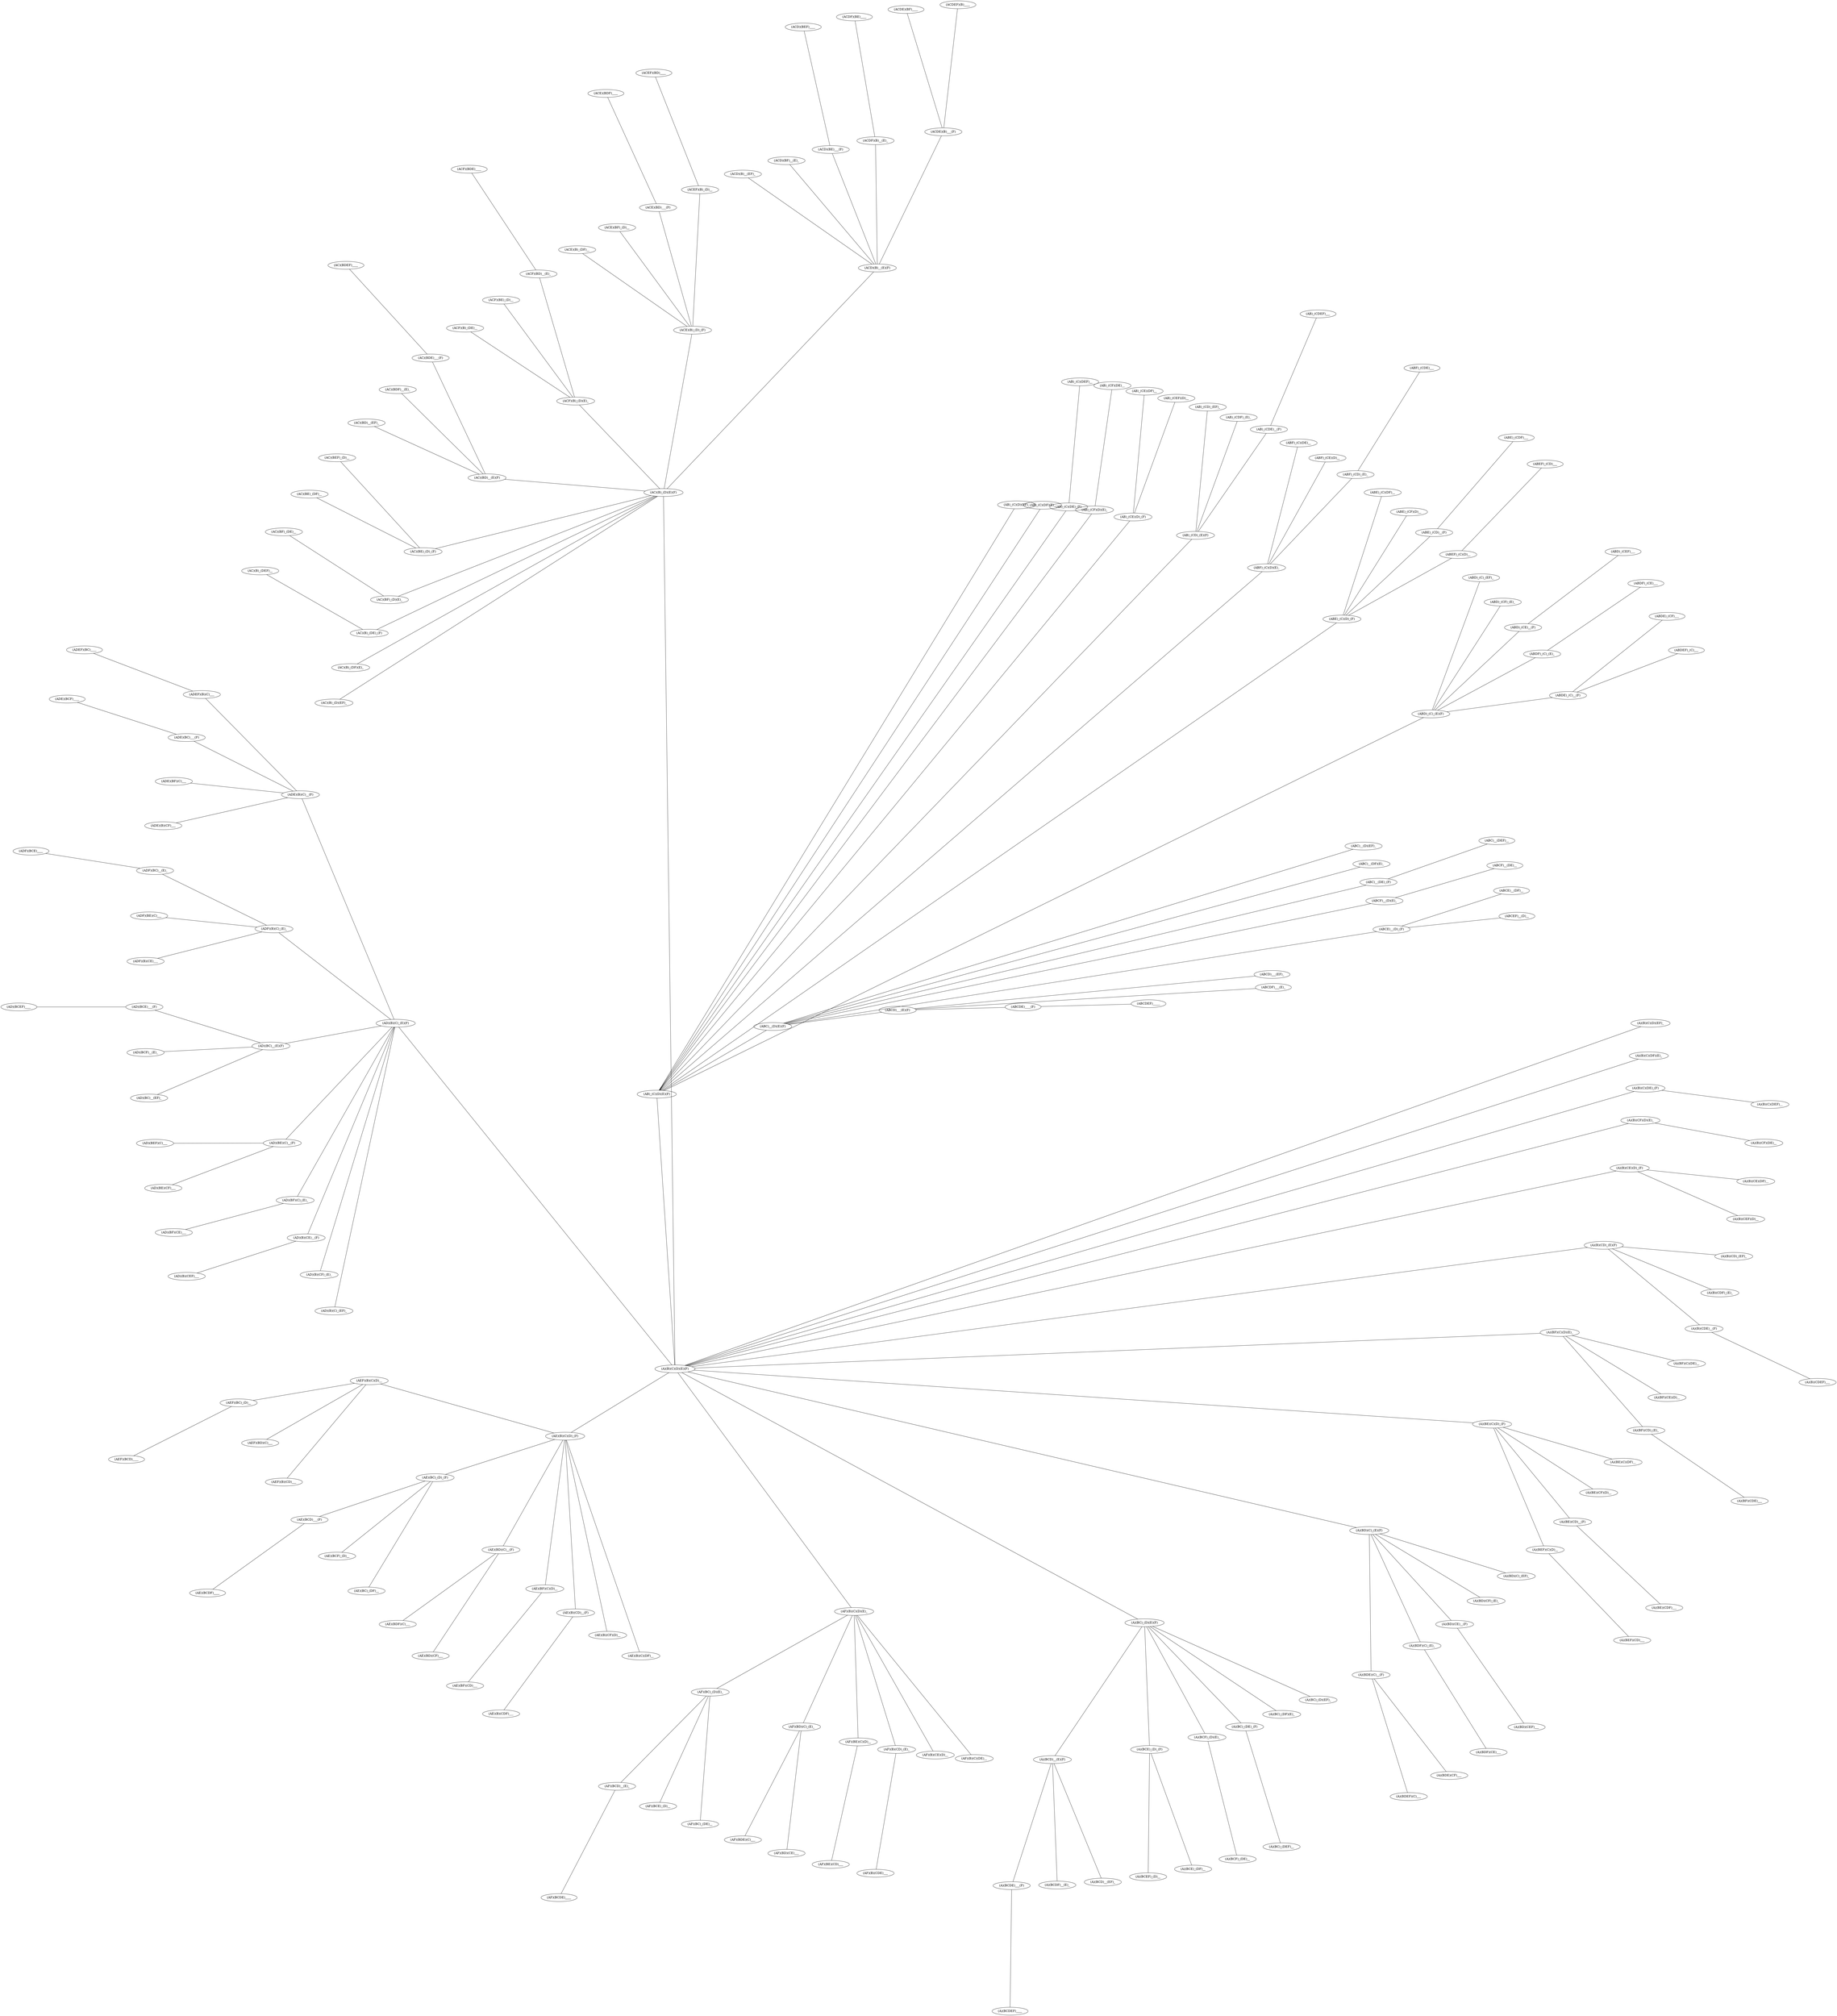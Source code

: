 graph
{
	layout=twopi;
	ranksep=8;
	ratio=auto;
	"(ABCDE)____(F)" -- "(ABCDEF)_____";
	"(ABCD)___(E)(F)" -- "(ABCDE)____(F)";
	"(ABCD)___(E)(F)" -- "(ABCDF)___(E)_";
	"(ABCD)___(E)(F)" -- "(ABCD)___(EF)_";
	"(ABC)__(D)(E)(F)" -- "(ABCD)___(E)(F)";
	"(ABCE)__(D)_(F)" -- "(ABCEF)__(D)__";
	"(ABCE)__(D)_(F)" -- "(ABCE)__(DF)__";
	"(ABC)__(D)(E)(F)" -- "(ABCE)__(D)_(F)";
	"(ABCF)__(D)(E)_" -- "(ABCF)__(DE)__";
	"(ABC)__(D)(E)(F)" -- "(ABCF)__(D)(E)_";
	"(ABC)__(DE)_(F)" -- "(ABC)__(DEF)__";
	"(ABC)__(D)(E)(F)" -- "(ABC)__(DE)_(F)";
	"(ABC)__(D)(E)(F)" -- "(ABC)__(DF)(E)_";
	"(ABC)__(D)(E)(F)" -- "(ABC)__(D)(EF)_";
	"(AB)_(C)(D)(E)(F)" -- "(ABC)__(D)(E)(F)";
	"(ABDE)_(C)__(F)" -- "(ABDEF)_(C)___";
	"(ABDE)_(C)__(F)" -- "(ABDE)_(CF)___";
	"(ABD)_(C)_(E)(F)" -- "(ABDE)_(C)__(F)";
	"(ABDF)_(C)_(E)_" -- "(ABDF)_(CE)___";
	"(ABD)_(C)_(E)(F)" -- "(ABDF)_(C)_(E)_";
	"(ABD)_(CE)__(F)" -- "(ABD)_(CEF)___";
	"(ABD)_(C)_(E)(F)" -- "(ABD)_(CE)__(F)";
	"(ABD)_(C)_(E)(F)" -- "(ABD)_(CF)_(E)_";
	"(ABD)_(C)_(E)(F)" -- "(ABD)_(C)_(EF)_";
	"(AB)_(C)(D)(E)(F)" -- "(ABD)_(C)_(E)(F)";
	"(ABEF)_(C)(D)__" -- "(ABEF)_(CD)___";
	"(ABE)_(C)(D)_(F)" -- "(ABEF)_(C)(D)__";
	"(ABE)_(CD)__(F)" -- "(ABE)_(CDF)___";
	"(ABE)_(C)(D)_(F)" -- "(ABE)_(CD)__(F)";
	"(ABE)_(C)(D)_(F)" -- "(ABE)_(CF)(D)__";
	"(ABE)_(C)(D)_(F)" -- "(ABE)_(C)(DF)__";
	"(AB)_(C)(D)(E)(F)" -- "(ABE)_(C)(D)_(F)";
	"(ABF)_(CD)_(E)_" -- "(ABF)_(CDE)___";
	"(ABF)_(C)(D)(E)_" -- "(ABF)_(CD)_(E)_";
	"(ABF)_(C)(D)(E)_" -- "(ABF)_(CE)(D)__";
	"(ABF)_(C)(D)(E)_" -- "(ABF)_(C)(DE)__";
	"(AB)_(C)(D)(E)(F)" -- "(ABF)_(C)(D)(E)_";
	"(AB)_(CDE)__(F)" -- "(AB)_(CDEF)___";
	"(AB)_(CD)_(E)(F)" -- "(AB)_(CDE)__(F)";
	"(AB)_(CD)_(E)(F)" -- "(AB)_(CDF)_(E)_";
	"(AB)_(CD)_(E)(F)" -- "(AB)_(CD)_(EF)_";
	"(AB)_(C)(D)(E)(F)" -- "(AB)_(CD)_(E)(F)";
	"(AB)_(CE)(D)_(F)" -- "(AB)_(CEF)(D)__";
	"(AB)_(CE)(D)_(F)" -- "(AB)_(CE)(DF)__";
	"(AB)_(C)(D)(E)(F)" -- "(AB)_(CE)(D)_(F)";
	"(AB)_(CF)(D)(E)_" -- "(AB)_(CF)(DE)__";
	"(AB)_(C)(D)(E)(F)" -- "(AB)_(CF)(D)(E)_";
	"(AB)_(C)(DE)_(F)" -- "(AB)_(C)(DEF)__";
	"(AB)_(C)(D)(E)(F)" -- "(AB)_(C)(DE)_(F)";
	"(AB)_(C)(D)(E)(F)" -- "(AB)_(C)(DF)(E)_";
	"(AB)_(C)(D)(E)(F)" -- "(AB)_(C)(D)(EF)_";
	"(A)(B)(C)(D)(E)(F)" -- "(AB)_(C)(D)(E)(F)";
	"(ACDE)(B)___(F)" -- "(ACDEF)(B)____";
	"(ACDE)(B)___(F)" -- "(ACDE)(BF)____";
	"(ACD)(B)__(E)(F)" -- "(ACDE)(B)___(F)";
	"(ACDF)(B)__(E)_" -- "(ACDF)(BE)____";
	"(ACD)(B)__(E)(F)" -- "(ACDF)(B)__(E)_";
	"(ACD)(BE)___(F)" -- "(ACD)(BEF)____";
	"(ACD)(B)__(E)(F)" -- "(ACD)(BE)___(F)";
	"(ACD)(B)__(E)(F)" -- "(ACD)(BF)__(E)_";
	"(ACD)(B)__(E)(F)" -- "(ACD)(B)__(EF)_";
	"(AC)(B)_(D)(E)(F)" -- "(ACD)(B)__(E)(F)";
	"(ACEF)(B)_(D)__" -- "(ACEF)(BD)____";
	"(ACE)(B)_(D)_(F)" -- "(ACEF)(B)_(D)__";
	"(ACE)(BD)___(F)" -- "(ACE)(BDF)____";
	"(ACE)(B)_(D)_(F)" -- "(ACE)(BD)___(F)";
	"(ACE)(B)_(D)_(F)" -- "(ACE)(BF)_(D)__";
	"(ACE)(B)_(D)_(F)" -- "(ACE)(B)_(DF)__";
	"(AC)(B)_(D)(E)(F)" -- "(ACE)(B)_(D)_(F)";
	"(ACF)(BD)__(E)_" -- "(ACF)(BDE)____";
	"(ACF)(B)_(D)(E)_" -- "(ACF)(BD)__(E)_";
	"(ACF)(B)_(D)(E)_" -- "(ACF)(BE)_(D)__";
	"(ACF)(B)_(D)(E)_" -- "(ACF)(B)_(DE)__";
	"(AC)(B)_(D)(E)(F)" -- "(ACF)(B)_(D)(E)_";
	"(AC)(BDE)___(F)" -- "(AC)(BDEF)____";
	"(AC)(BD)__(E)(F)" -- "(AC)(BDE)___(F)";
	"(AC)(BD)__(E)(F)" -- "(AC)(BDF)__(E)_";
	"(AC)(BD)__(E)(F)" -- "(AC)(BD)__(EF)_";
	"(AC)(B)_(D)(E)(F)" -- "(AC)(BD)__(E)(F)";
	"(AC)(BE)_(D)_(F)" -- "(AC)(BEF)_(D)__";
	"(AC)(BE)_(D)_(F)" -- "(AC)(BE)_(DF)__";
	"(AC)(B)_(D)(E)(F)" -- "(AC)(BE)_(D)_(F)";
	"(AC)(BF)_(D)(E)_" -- "(AC)(BF)_(DE)__";
	"(AC)(B)_(D)(E)(F)" -- "(AC)(BF)_(D)(E)_";
	"(AC)(B)_(DE)_(F)" -- "(AC)(B)_(DEF)__";
	"(AC)(B)_(D)(E)(F)" -- "(AC)(B)_(DE)_(F)";
	"(AC)(B)_(D)(E)(F)" -- "(AC)(B)_(DF)(E)_";
	"(AC)(B)_(D)(E)(F)" -- "(AC)(B)_(D)(EF)_";
	"(A)(B)(C)(D)(E)(F)" -- "(AC)(B)_(D)(E)(F)";
	"(ADEF)(B)(C)___" -- "(ADEF)(BC)____";
	"(ADE)(B)(C)__(F)" -- "(ADEF)(B)(C)___";
	"(ADE)(BC)___(F)" -- "(ADE)(BCF)____";
	"(ADE)(B)(C)__(F)" -- "(ADE)(BC)___(F)";
	"(ADE)(B)(C)__(F)" -- "(ADE)(BF)(C)___";
	"(ADE)(B)(C)__(F)" -- "(ADE)(B)(CF)___";
	"(AD)(B)(C)_(E)(F)" -- "(ADE)(B)(C)__(F)";
	"(ADF)(BC)__(E)_" -- "(ADF)(BCE)____";
	"(ADF)(B)(C)_(E)_" -- "(ADF)(BC)__(E)_";
	"(ADF)(B)(C)_(E)_" -- "(ADF)(BE)(C)___";
	"(ADF)(B)(C)_(E)_" -- "(ADF)(B)(CE)___";
	"(AD)(B)(C)_(E)(F)" -- "(ADF)(B)(C)_(E)_";
	"(AD)(BCE)___(F)" -- "(AD)(BCEF)____";
	"(AD)(BC)__(E)(F)" -- "(AD)(BCE)___(F)";
	"(AD)(BC)__(E)(F)" -- "(AD)(BCF)__(E)_";
	"(AD)(BC)__(E)(F)" -- "(AD)(BC)__(EF)_";
	"(AD)(B)(C)_(E)(F)" -- "(AD)(BC)__(E)(F)";
	"(AD)(BE)(C)__(F)" -- "(AD)(BEF)(C)___";
	"(AD)(BE)(C)__(F)" -- "(AD)(BE)(CF)___";
	"(AD)(B)(C)_(E)(F)" -- "(AD)(BE)(C)__(F)";
	"(AD)(BF)(C)_(E)_" -- "(AD)(BF)(CE)___";
	"(AD)(B)(C)_(E)(F)" -- "(AD)(BF)(C)_(E)_";
	"(AD)(B)(CE)__(F)" -- "(AD)(B)(CEF)___";
	"(AD)(B)(C)_(E)(F)" -- "(AD)(B)(CE)__(F)";
	"(AD)(B)(C)_(E)(F)" -- "(AD)(B)(CF)_(E)_";
	"(AD)(B)(C)_(E)(F)" -- "(AD)(B)(C)_(EF)_";
	"(A)(B)(C)(D)(E)(F)" -- "(AD)(B)(C)_(E)(F)";
	"(AEF)(BC)_(D)__" -- "(AEF)(BCD)____";
	"(AEF)(B)(C)(D)__" -- "(AEF)(BC)_(D)__";
	"(AEF)(B)(C)(D)__" -- "(AEF)(BD)(C)___";
	"(AEF)(B)(C)(D)__" -- "(AEF)(B)(CD)___";
	"(AE)(B)(C)(D)_(F)" -- "(AEF)(B)(C)(D)__";
	"(AE)(BCD)___(F)" -- "(AE)(BCDF)____";
	"(AE)(BC)_(D)_(F)" -- "(AE)(BCD)___(F)";
	"(AE)(BC)_(D)_(F)" -- "(AE)(BCF)_(D)__";
	"(AE)(BC)_(D)_(F)" -- "(AE)(BC)_(DF)__";
	"(AE)(B)(C)(D)_(F)" -- "(AE)(BC)_(D)_(F)";
	"(AE)(BD)(C)__(F)" -- "(AE)(BDF)(C)___";
	"(AE)(BD)(C)__(F)" -- "(AE)(BD)(CF)___";
	"(AE)(B)(C)(D)_(F)" -- "(AE)(BD)(C)__(F)";
	"(AE)(BF)(C)(D)__" -- "(AE)(BF)(CD)___";
	"(AE)(B)(C)(D)_(F)" -- "(AE)(BF)(C)(D)__";
	"(AE)(B)(CD)__(F)" -- "(AE)(B)(CDF)___";
	"(AE)(B)(C)(D)_(F)" -- "(AE)(B)(CD)__(F)";
	"(AE)(B)(C)(D)_(F)" -- "(AE)(B)(CF)(D)__";
	"(AE)(B)(C)(D)_(F)" -- "(AE)(B)(C)(DF)__";
	"(A)(B)(C)(D)(E)(F)" -- "(AE)(B)(C)(D)_(F)";
	"(AF)(BCD)__(E)_" -- "(AF)(BCDE)____";
	"(AF)(BC)_(D)(E)_" -- "(AF)(BCD)__(E)_";
	"(AF)(BC)_(D)(E)_" -- "(AF)(BCE)_(D)__";
	"(AF)(BC)_(D)(E)_" -- "(AF)(BC)_(DE)__";
	"(AF)(B)(C)(D)(E)_" -- "(AF)(BC)_(D)(E)_";
	"(AF)(BD)(C)_(E)_" -- "(AF)(BDE)(C)___";
	"(AF)(BD)(C)_(E)_" -- "(AF)(BD)(CE)___";
	"(AF)(B)(C)(D)(E)_" -- "(AF)(BD)(C)_(E)_";
	"(AF)(BE)(C)(D)__" -- "(AF)(BE)(CD)___";
	"(AF)(B)(C)(D)(E)_" -- "(AF)(BE)(C)(D)__";
	"(AF)(B)(CD)_(E)_" -- "(AF)(B)(CDE)___";
	"(AF)(B)(C)(D)(E)_" -- "(AF)(B)(CD)_(E)_";
	"(AF)(B)(C)(D)(E)_" -- "(AF)(B)(CE)(D)__";
	"(AF)(B)(C)(D)(E)_" -- "(AF)(B)(C)(DE)__";
	"(A)(B)(C)(D)(E)(F)" -- "(AF)(B)(C)(D)(E)_";
	"(A)(BCDE)___(F)" -- "(A)(BCDEF)____";
	"(A)(BCD)__(E)(F)" -- "(A)(BCDE)___(F)";
	"(A)(BCD)__(E)(F)" -- "(A)(BCDF)__(E)_";
	"(A)(BCD)__(E)(F)" -- "(A)(BCD)__(EF)_";
	"(A)(BC)_(D)(E)(F)" -- "(A)(BCD)__(E)(F)";
	"(A)(BCE)_(D)_(F)" -- "(A)(BCEF)_(D)__";
	"(A)(BCE)_(D)_(F)" -- "(A)(BCE)_(DF)__";
	"(A)(BC)_(D)(E)(F)" -- "(A)(BCE)_(D)_(F)";
	"(A)(BCF)_(D)(E)_" -- "(A)(BCF)_(DE)__";
	"(A)(BC)_(D)(E)(F)" -- "(A)(BCF)_(D)(E)_";
	"(A)(BC)_(DE)_(F)" -- "(A)(BC)_(DEF)__";
	"(A)(BC)_(D)(E)(F)" -- "(A)(BC)_(DE)_(F)";
	"(A)(BC)_(D)(E)(F)" -- "(A)(BC)_(DF)(E)_";
	"(A)(BC)_(D)(E)(F)" -- "(A)(BC)_(D)(EF)_";
	"(A)(B)(C)(D)(E)(F)" -- "(A)(BC)_(D)(E)(F)";
	"(A)(BDE)(C)__(F)" -- "(A)(BDEF)(C)___";
	"(A)(BDE)(C)__(F)" -- "(A)(BDE)(CF)___";
	"(A)(BD)(C)_(E)(F)" -- "(A)(BDE)(C)__(F)";
	"(A)(BDF)(C)_(E)_" -- "(A)(BDF)(CE)___";
	"(A)(BD)(C)_(E)(F)" -- "(A)(BDF)(C)_(E)_";
	"(A)(BD)(CE)__(F)" -- "(A)(BD)(CEF)___";
	"(A)(BD)(C)_(E)(F)" -- "(A)(BD)(CE)__(F)";
	"(A)(BD)(C)_(E)(F)" -- "(A)(BD)(CF)_(E)_";
	"(A)(BD)(C)_(E)(F)" -- "(A)(BD)(C)_(EF)_";
	"(A)(B)(C)(D)(E)(F)" -- "(A)(BD)(C)_(E)(F)";
	"(A)(BEF)(C)(D)__" -- "(A)(BEF)(CD)___";
	"(A)(BE)(C)(D)_(F)" -- "(A)(BEF)(C)(D)__";
	"(A)(BE)(CD)__(F)" -- "(A)(BE)(CDF)___";
	"(A)(BE)(C)(D)_(F)" -- "(A)(BE)(CD)__(F)";
	"(A)(BE)(C)(D)_(F)" -- "(A)(BE)(CF)(D)__";
	"(A)(BE)(C)(D)_(F)" -- "(A)(BE)(C)(DF)__";
	"(A)(B)(C)(D)(E)(F)" -- "(A)(BE)(C)(D)_(F)";
	"(A)(BF)(CD)_(E)_" -- "(A)(BF)(CDE)___";
	"(A)(BF)(C)(D)(E)_" -- "(A)(BF)(CD)_(E)_";
	"(A)(BF)(C)(D)(E)_" -- "(A)(BF)(CE)(D)__";
	"(A)(BF)(C)(D)(E)_" -- "(A)(BF)(C)(DE)__";
	"(A)(B)(C)(D)(E)(F)" -- "(A)(BF)(C)(D)(E)_";
	"(A)(B)(CDE)__(F)" -- "(A)(B)(CDEF)___";
	"(A)(B)(CD)_(E)(F)" -- "(A)(B)(CDE)__(F)";
	"(A)(B)(CD)_(E)(F)" -- "(A)(B)(CDF)_(E)_";
	"(A)(B)(CD)_(E)(F)" -- "(A)(B)(CD)_(EF)_";
	"(A)(B)(C)(D)(E)(F)" -- "(A)(B)(CD)_(E)(F)";
	"(A)(B)(CE)(D)_(F)" -- "(A)(B)(CEF)(D)__";
	"(A)(B)(CE)(D)_(F)" -- "(A)(B)(CE)(DF)__";
	"(A)(B)(C)(D)(E)(F)" -- "(A)(B)(CE)(D)_(F)";
	"(A)(B)(CF)(D)(E)_" -- "(A)(B)(CF)(DE)__";
	"(A)(B)(C)(D)(E)(F)" -- "(A)(B)(CF)(D)(E)_";
	"(A)(B)(C)(DE)_(F)" -- "(A)(B)(C)(DEF)__";
	"(A)(B)(C)(D)(E)(F)" -- "(A)(B)(C)(DE)_(F)";
	"(A)(B)(C)(D)(E)(F)" -- "(A)(B)(C)(DF)(E)_";
	"(A)(B)(C)(D)(E)(F)" -- "(A)(B)(C)(D)(EF)_";
}
